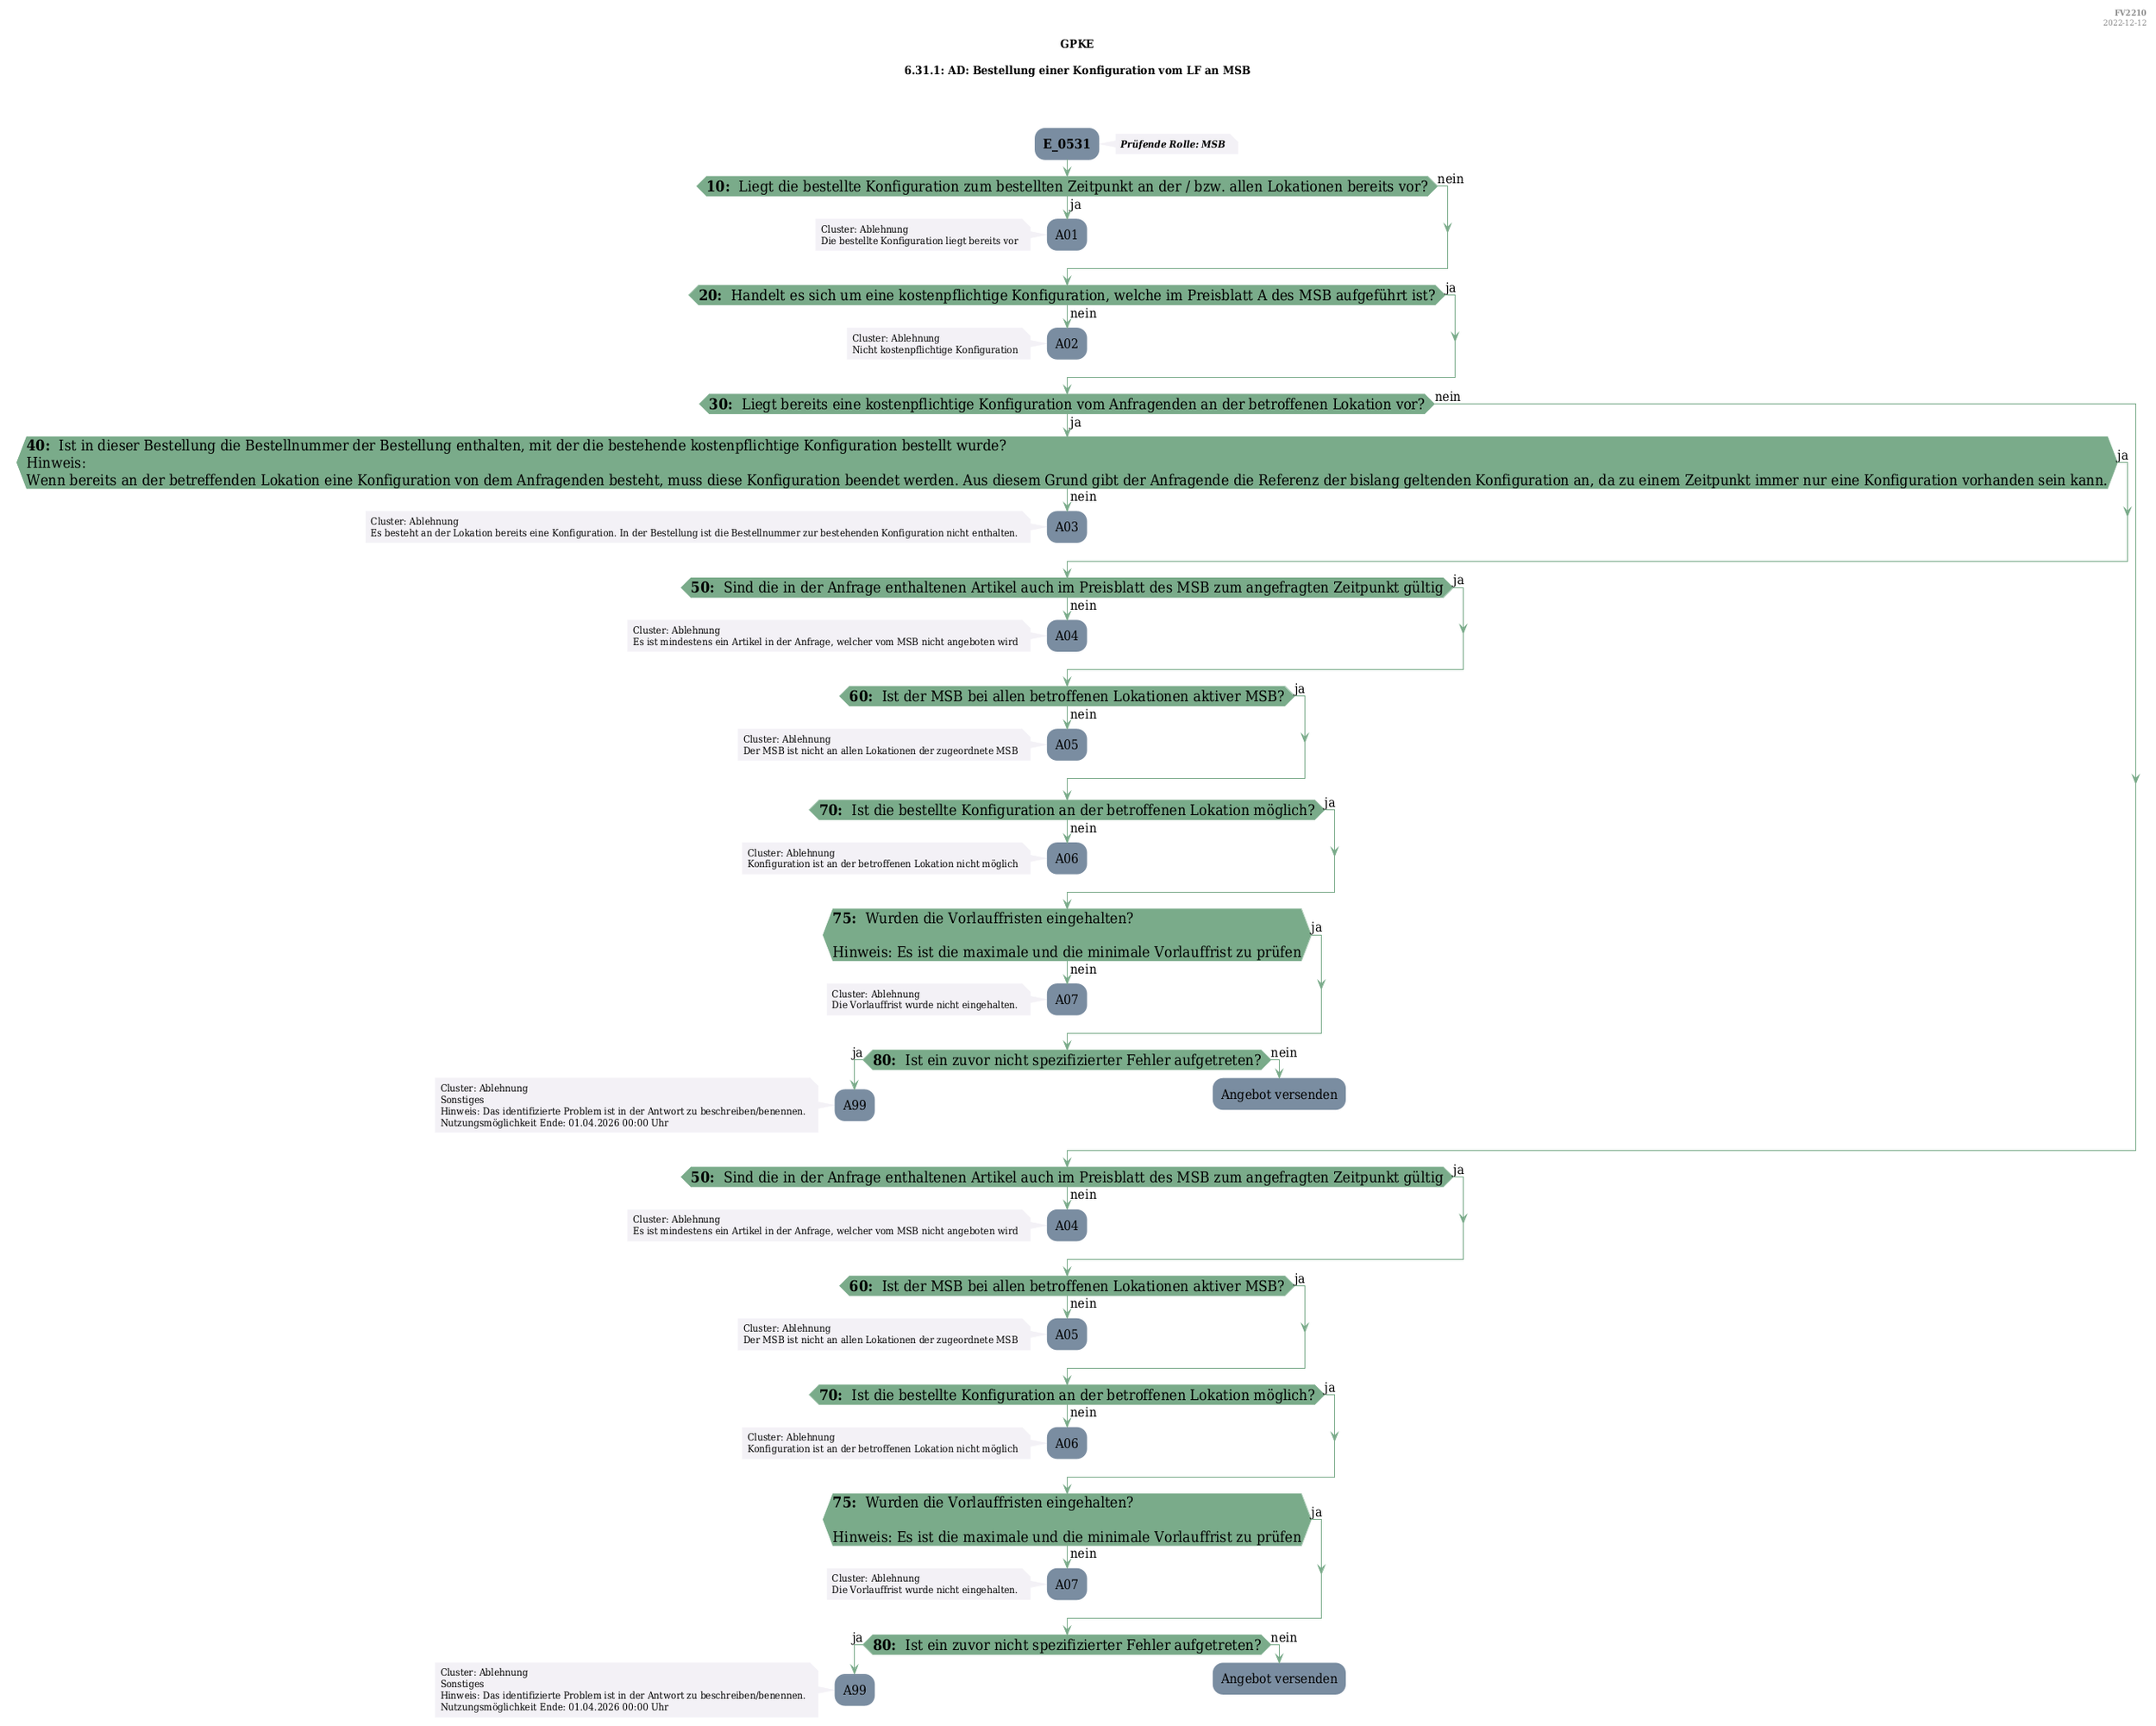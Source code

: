 @startuml
skinparam Shadowing false
skinparam NoteBorderColor #f3f1f6
skinparam NoteBackgroundColor #f3f1f6
skinparam NoteFontSize 12
skinparam ActivityBorderColor none
skinparam ActivityBackgroundColor #7a8da1
skinparam ActivityFontSize 16
skinparam ArrowColor #7aab8a
skinparam ArrowFontSize 16
skinparam ActivityDiamondBackgroundColor #7aab8a
skinparam ActivityDiamondBorderColor #7aab8a
skinparam ActivityDiamondFontSize 18
skinparam defaultFontName DejaVu Serif Condensed
skinparam ActivityEndColor #669580

header
<b>FV2210
2022-12-12
endheader

title
GPKE

6.31.1: AD: Bestellung einer Konfiguration vom LF an MSB



end title
:<b>E_0531</b>;
note right
<b><i>Prüfende Rolle: MSB
end note

if (<b>10: </b> Liegt die bestellte Konfiguration zum bestellten Zeitpunkt an der / bzw. allen Lokationen bereits vor?) then (ja)
    :A01;
    note left
        Cluster: Ablehnung
        Die bestellte Konfiguration liegt bereits vor
    endnote
    kill;
else (nein)
endif
if (<b>20: </b> Handelt es sich um eine kostenpflichtige Konfiguration, welche im Preisblatt A des MSB aufgeführt ist?) then (ja)
else (nein)
    :A02;
    note left
        Cluster: Ablehnung
        Nicht kostenpflichtige Konfiguration
    endnote
    kill;
endif
if (<b>30: </b> Liegt bereits eine kostenpflichtige Konfiguration vom Anfragenden an der betroffenen Lokation vor?) then (ja)
    if (<b>40: </b> Ist in dieser Bestellung die Bestellnummer der Bestellung enthalten, mit der die bestehende kostenpflichtige Konfiguration bestellt wurde?
Hinweis:
Wenn bereits an der betreffenden Lokation eine Konfiguration von dem Anfragenden besteht, muss diese Konfiguration beendet werden. Aus diesem Grund gibt der Anfragende die Referenz der bislang geltenden Konfiguration an, da zu einem Zeitpunkt immer nur eine Konfiguration vorhanden sein kann.) then (ja)
    else (nein)
        :A03;
        note left
            Cluster: Ablehnung
            Es besteht an der Lokation bereits eine Konfiguration. In der Bestellung ist die Bestellnummer zur bestehenden Konfiguration nicht enthalten.
        endnote
        kill;
    endif
    if (<b>50: </b> Sind die in der Anfrage enthaltenen Artikel auch im Preisblatt des MSB zum angefragten Zeitpunkt gültig) then (ja)
    else (nein)
        :A04;
        note left
            Cluster: Ablehnung
            Es ist mindestens ein Artikel in der Anfrage, welcher vom MSB nicht angeboten wird
        endnote
        kill;
    endif
    if (<b>60: </b> Ist der MSB bei allen betroffenen Lokationen aktiver MSB?) then (ja)
    else (nein)
        :A05;
        note left
            Cluster: Ablehnung
            Der MSB ist nicht an allen Lokationen der zugeordnete MSB
        endnote
        kill;
    endif
    if (<b>70: </b> Ist die bestellte Konfiguration an der betroffenen Lokation möglich?) then (ja)
    else (nein)
        :A06;
        note left
            Cluster: Ablehnung
            Konfiguration ist an der betroffenen Lokation nicht möglich
        endnote
        kill;
    endif
    if (<b>75: </b> Wurden die Vorlauffristen eingehalten?

Hinweis: Es ist die maximale und die minimale Vorlauffrist zu prüfen) then (ja)
    else (nein)
        :A07;
        note left
            Cluster: Ablehnung
            Die Vorlauffrist wurde nicht eingehalten.
        endnote
        kill;
    endif
    if (<b>80: </b> Ist ein zuvor nicht spezifizierter Fehler aufgetreten?) then (ja)
        :A99;
        note left
            Cluster: Ablehnung
            Sonstiges
            Hinweis: Das identifizierte Problem ist in der Antwort zu beschreiben/benennen.
            Nutzungsmöglichkeit Ende: 01.04.2026 00:00 Uhr
        endnote
        kill;
    else (nein)
        :Angebot versenden;
        kill;
    endif
else (nein)
endif
if (<b>50: </b> Sind die in der Anfrage enthaltenen Artikel auch im Preisblatt des MSB zum angefragten Zeitpunkt gültig) then (ja)
else (nein)
    :A04;
    note left
        Cluster: Ablehnung
        Es ist mindestens ein Artikel in der Anfrage, welcher vom MSB nicht angeboten wird
    endnote
    kill;
endif
if (<b>60: </b> Ist der MSB bei allen betroffenen Lokationen aktiver MSB?) then (ja)
else (nein)
    :A05;
    note left
        Cluster: Ablehnung
        Der MSB ist nicht an allen Lokationen der zugeordnete MSB
    endnote
    kill;
endif
if (<b>70: </b> Ist die bestellte Konfiguration an der betroffenen Lokation möglich?) then (ja)
else (nein)
    :A06;
    note left
        Cluster: Ablehnung
        Konfiguration ist an der betroffenen Lokation nicht möglich
    endnote
    kill;
endif
if (<b>75: </b> Wurden die Vorlauffristen eingehalten?

Hinweis: Es ist die maximale und die minimale Vorlauffrist zu prüfen) then (ja)
else (nein)
    :A07;
    note left
        Cluster: Ablehnung
        Die Vorlauffrist wurde nicht eingehalten.
    endnote
    kill;
endif
if (<b>80: </b> Ist ein zuvor nicht spezifizierter Fehler aufgetreten?) then (ja)
    :A99;
    note left
        Cluster: Ablehnung
        Sonstiges
        Hinweis: Das identifizierte Problem ist in der Antwort zu beschreiben/benennen.
        Nutzungsmöglichkeit Ende: 01.04.2026 00:00 Uhr
    endnote
    kill;
else (nein)
    :Angebot versenden;
    kill;
endif

@enduml
